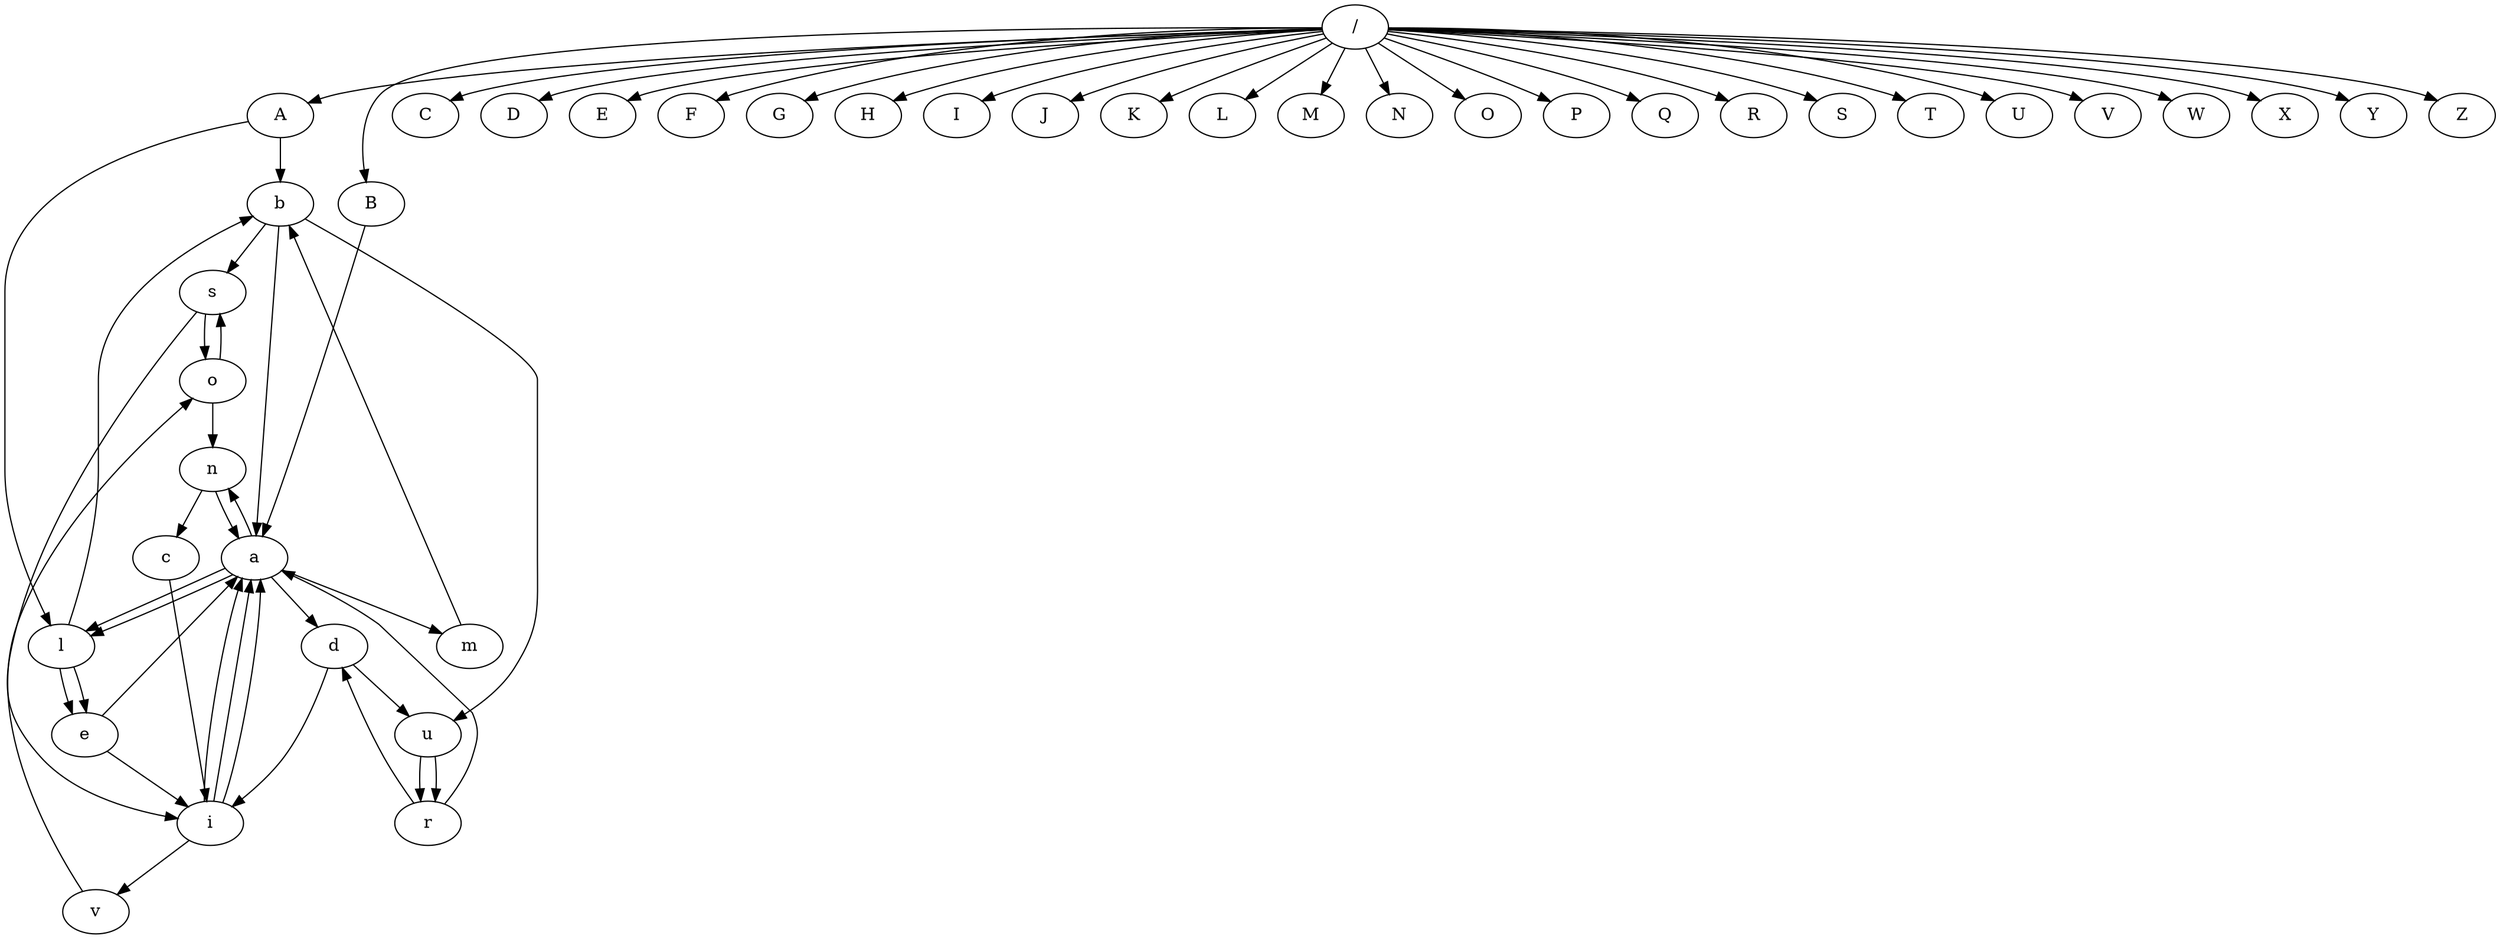 digraph ArvoreGramatical {
	"/";
	"/" -> "A";
	"A";
	"A" -> "b";
	"b";
	"b" -> "s";
	"s";
	"s" -> "o";
	"o";
	"o" -> "n";
	"n";
	"n" -> "a";
	"a";
	"a" -> "n";
	"n";
	"n" -> "c";
	"c";
	"c" -> "i";
	"i";
	"i" -> "a";
	"a";
	"A" -> "l";
	"l";
	"l" -> "e";
	"e";
	"e" -> "i";
	"i";
	"i" -> "v";
	"v";
	"v" -> "o";
	"o";
	"o" -> "s";
	"s";
	"s" -> "i";
	"i";
	"i" -> "a";
	"a";
	"/" -> "B";
	"B";
	"B" -> "a";
	"a";
	"a" -> "m";
	"m";
	"m" -> "b";
	"b";
	"b" -> "a";
	"a";
	"a" -> "l";
	"l";
	"l" -> "e";
	"e";
	"e" -> "a";
	"a";
	"a" -> "d";
	"d";
	"d" -> "u";
	"u";
	"u" -> "r";
	"r";
	"r" -> "a";
	"a";
	"a" -> "l";
	"l";
	"l" -> "b";
	"b";
	"b" -> "u";
	"u";
	"u" -> "r";
	"r";
	"r" -> "d";
	"d";
	"d" -> "i";
	"i";
	"i" -> "a";
	"a";
	"/" -> "C";
	"C";
	"/" -> "D";
	"D";
	"/" -> "E";
	"E";
	"/" -> "F";
	"F";
	"/" -> "G";
	"G";
	"/" -> "H";
	"H";
	"/" -> "I";
	"I";
	"/" -> "J";
	"J";
	"/" -> "K";
	"K";
	"/" -> "L";
	"L";
	"/" -> "M";
	"M";
	"/" -> "N";
	"N";
	"/" -> "O";
	"O";
	"/" -> "P";
	"P";
	"/" -> "Q";
	"Q";
	"/" -> "R";
	"R";
	"/" -> "S";
	"S";
	"/" -> "T";
	"T";
	"/" -> "U";
	"U";
	"/" -> "V";
	"V";
	"/" -> "W";
	"W";
	"/" -> "X";
	"X";
	"/" -> "Y";
	"Y";
	"/" -> "Z";
	"Z";
}
